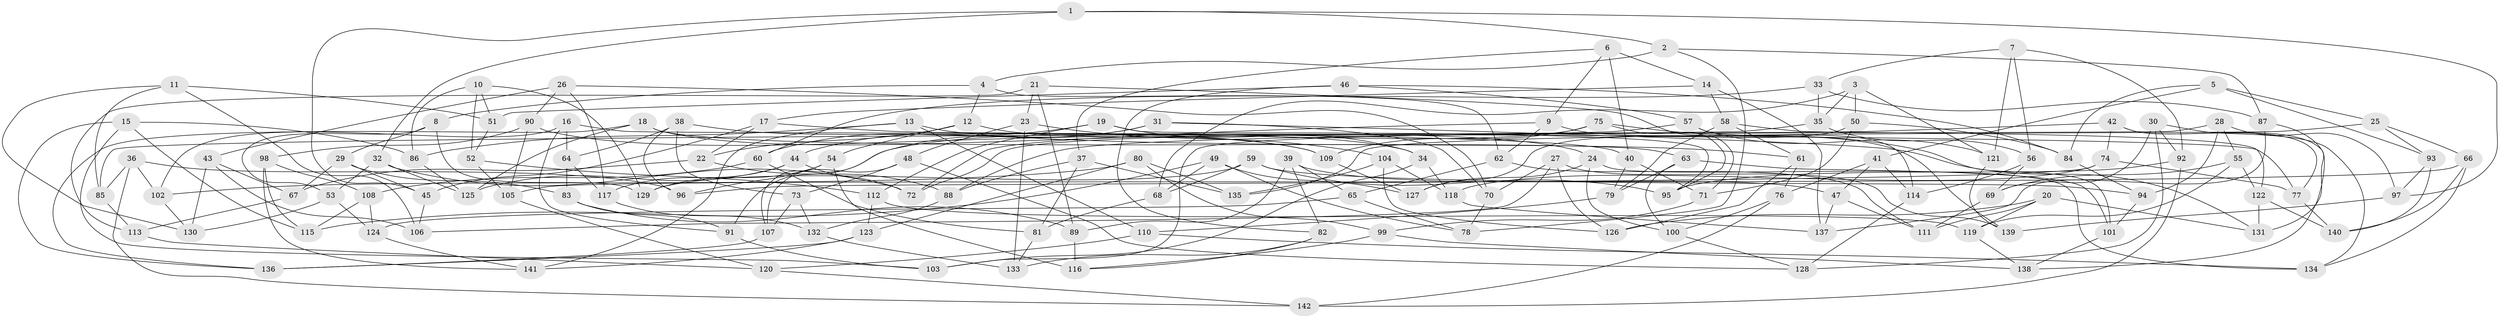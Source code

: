 // coarse degree distribution, {5: 0.15492957746478872, 6: 0.5211267605633803, 4: 0.19718309859154928, 9: 0.028169014084507043, 8: 0.04225352112676056, 3: 0.028169014084507043, 7: 0.014084507042253521, 10: 0.014084507042253521}
// Generated by graph-tools (version 1.1) at 2025/38/03/04/25 23:38:14]
// undirected, 142 vertices, 284 edges
graph export_dot {
  node [color=gray90,style=filled];
  1;
  2;
  3;
  4;
  5;
  6;
  7;
  8;
  9;
  10;
  11;
  12;
  13;
  14;
  15;
  16;
  17;
  18;
  19;
  20;
  21;
  22;
  23;
  24;
  25;
  26;
  27;
  28;
  29;
  30;
  31;
  32;
  33;
  34;
  35;
  36;
  37;
  38;
  39;
  40;
  41;
  42;
  43;
  44;
  45;
  46;
  47;
  48;
  49;
  50;
  51;
  52;
  53;
  54;
  55;
  56;
  57;
  58;
  59;
  60;
  61;
  62;
  63;
  64;
  65;
  66;
  67;
  68;
  69;
  70;
  71;
  72;
  73;
  74;
  75;
  76;
  77;
  78;
  79;
  80;
  81;
  82;
  83;
  84;
  85;
  86;
  87;
  88;
  89;
  90;
  91;
  92;
  93;
  94;
  95;
  96;
  97;
  98;
  99;
  100;
  101;
  102;
  103;
  104;
  105;
  106;
  107;
  108;
  109;
  110;
  111;
  112;
  113;
  114;
  115;
  116;
  117;
  118;
  119;
  120;
  121;
  122;
  123;
  124;
  125;
  126;
  127;
  128;
  129;
  130;
  131;
  132;
  133;
  134;
  135;
  136;
  137;
  138;
  139;
  140;
  141;
  142;
  1 -- 45;
  1 -- 97;
  1 -- 2;
  1 -- 32;
  2 -- 4;
  2 -- 87;
  2 -- 78;
  3 -- 50;
  3 -- 121;
  3 -- 68;
  3 -- 35;
  4 -- 8;
  4 -- 62;
  4 -- 12;
  5 -- 84;
  5 -- 41;
  5 -- 25;
  5 -- 93;
  6 -- 9;
  6 -- 14;
  6 -- 40;
  6 -- 37;
  7 -- 33;
  7 -- 121;
  7 -- 92;
  7 -- 56;
  8 -- 129;
  8 -- 53;
  8 -- 29;
  9 -- 72;
  9 -- 62;
  9 -- 139;
  10 -- 51;
  10 -- 52;
  10 -- 129;
  10 -- 86;
  11 -- 85;
  11 -- 106;
  11 -- 51;
  11 -- 130;
  12 -- 24;
  12 -- 54;
  12 -- 22;
  13 -- 61;
  13 -- 86;
  13 -- 110;
  13 -- 141;
  14 -- 137;
  14 -- 58;
  14 -- 17;
  15 -- 86;
  15 -- 115;
  15 -- 103;
  15 -- 136;
  16 -- 64;
  16 -- 91;
  16 -- 77;
  16 -- 102;
  17 -- 45;
  17 -- 22;
  17 -- 40;
  18 -- 136;
  18 -- 34;
  18 -- 63;
  18 -- 125;
  19 -- 95;
  19 -- 60;
  19 -- 112;
  19 -- 34;
  20 -- 126;
  20 -- 131;
  20 -- 119;
  20 -- 111;
  21 -- 23;
  21 -- 113;
  21 -- 89;
  21 -- 71;
  22 -- 67;
  22 -- 88;
  23 -- 48;
  23 -- 104;
  23 -- 133;
  24 -- 134;
  24 -- 100;
  24 -- 127;
  25 -- 93;
  25 -- 66;
  25 -- 135;
  26 -- 90;
  26 -- 43;
  26 -- 117;
  26 -- 70;
  27 -- 106;
  27 -- 126;
  27 -- 139;
  27 -- 70;
  28 -- 94;
  28 -- 55;
  28 -- 85;
  28 -- 97;
  29 -- 67;
  29 -- 45;
  29 -- 83;
  30 -- 128;
  30 -- 69;
  30 -- 92;
  30 -- 134;
  31 -- 70;
  31 -- 131;
  31 -- 44;
  31 -- 107;
  32 -- 53;
  32 -- 72;
  32 -- 125;
  33 -- 87;
  33 -- 35;
  33 -- 60;
  34 -- 118;
  34 -- 103;
  35 -- 103;
  35 -- 56;
  36 -- 102;
  36 -- 85;
  36 -- 96;
  36 -- 142;
  37 -- 135;
  37 -- 81;
  37 -- 88;
  38 -- 109;
  38 -- 64;
  38 -- 73;
  38 -- 96;
  39 -- 47;
  39 -- 82;
  39 -- 89;
  39 -- 65;
  40 -- 71;
  40 -- 79;
  41 -- 76;
  41 -- 114;
  41 -- 47;
  42 -- 74;
  42 -- 77;
  42 -- 138;
  42 -- 88;
  43 -- 67;
  43 -- 106;
  43 -- 130;
  44 -- 125;
  44 -- 117;
  44 -- 72;
  45 -- 106;
  46 -- 84;
  46 -- 57;
  46 -- 82;
  46 -- 51;
  47 -- 111;
  47 -- 137;
  48 -- 128;
  48 -- 107;
  48 -- 73;
  49 -- 78;
  49 -- 68;
  49 -- 127;
  49 -- 115;
  50 -- 71;
  50 -- 84;
  50 -- 127;
  51 -- 52;
  52 -- 112;
  52 -- 105;
  53 -- 130;
  53 -- 124;
  54 -- 129;
  54 -- 96;
  54 -- 116;
  55 -- 122;
  55 -- 119;
  55 -- 69;
  56 -- 114;
  56 -- 69;
  57 -- 72;
  57 -- 121;
  57 -- 114;
  58 -- 61;
  58 -- 79;
  58 -- 122;
  59 -- 129;
  59 -- 95;
  59 -- 68;
  59 -- 94;
  60 -- 81;
  60 -- 108;
  61 -- 126;
  61 -- 76;
  62 -- 111;
  62 -- 65;
  63 -- 101;
  63 -- 79;
  63 -- 100;
  64 -- 117;
  64 -- 83;
  65 -- 78;
  65 -- 124;
  66 -- 134;
  66 -- 140;
  66 -- 105;
  67 -- 113;
  68 -- 81;
  69 -- 111;
  70 -- 78;
  71 -- 99;
  73 -- 107;
  73 -- 132;
  74 -- 118;
  74 -- 77;
  74 -- 96;
  75 -- 101;
  75 -- 91;
  75 -- 109;
  75 -- 95;
  76 -- 142;
  76 -- 100;
  77 -- 140;
  79 -- 110;
  80 -- 135;
  80 -- 123;
  80 -- 99;
  80 -- 102;
  81 -- 133;
  82 -- 133;
  82 -- 116;
  83 -- 91;
  83 -- 89;
  84 -- 94;
  85 -- 113;
  86 -- 125;
  87 -- 131;
  87 -- 137;
  88 -- 132;
  89 -- 116;
  90 -- 109;
  90 -- 98;
  90 -- 105;
  91 -- 103;
  92 -- 95;
  92 -- 142;
  93 -- 140;
  93 -- 97;
  94 -- 101;
  97 -- 139;
  98 -- 141;
  98 -- 108;
  98 -- 115;
  99 -- 138;
  99 -- 116;
  100 -- 128;
  101 -- 138;
  102 -- 130;
  104 -- 126;
  104 -- 118;
  104 -- 135;
  105 -- 120;
  107 -- 136;
  108 -- 115;
  108 -- 124;
  109 -- 127;
  110 -- 134;
  110 -- 120;
  112 -- 123;
  112 -- 119;
  113 -- 120;
  114 -- 128;
  117 -- 132;
  118 -- 137;
  119 -- 138;
  120 -- 142;
  121 -- 139;
  122 -- 140;
  122 -- 131;
  123 -- 141;
  123 -- 136;
  124 -- 141;
  132 -- 133;
}
